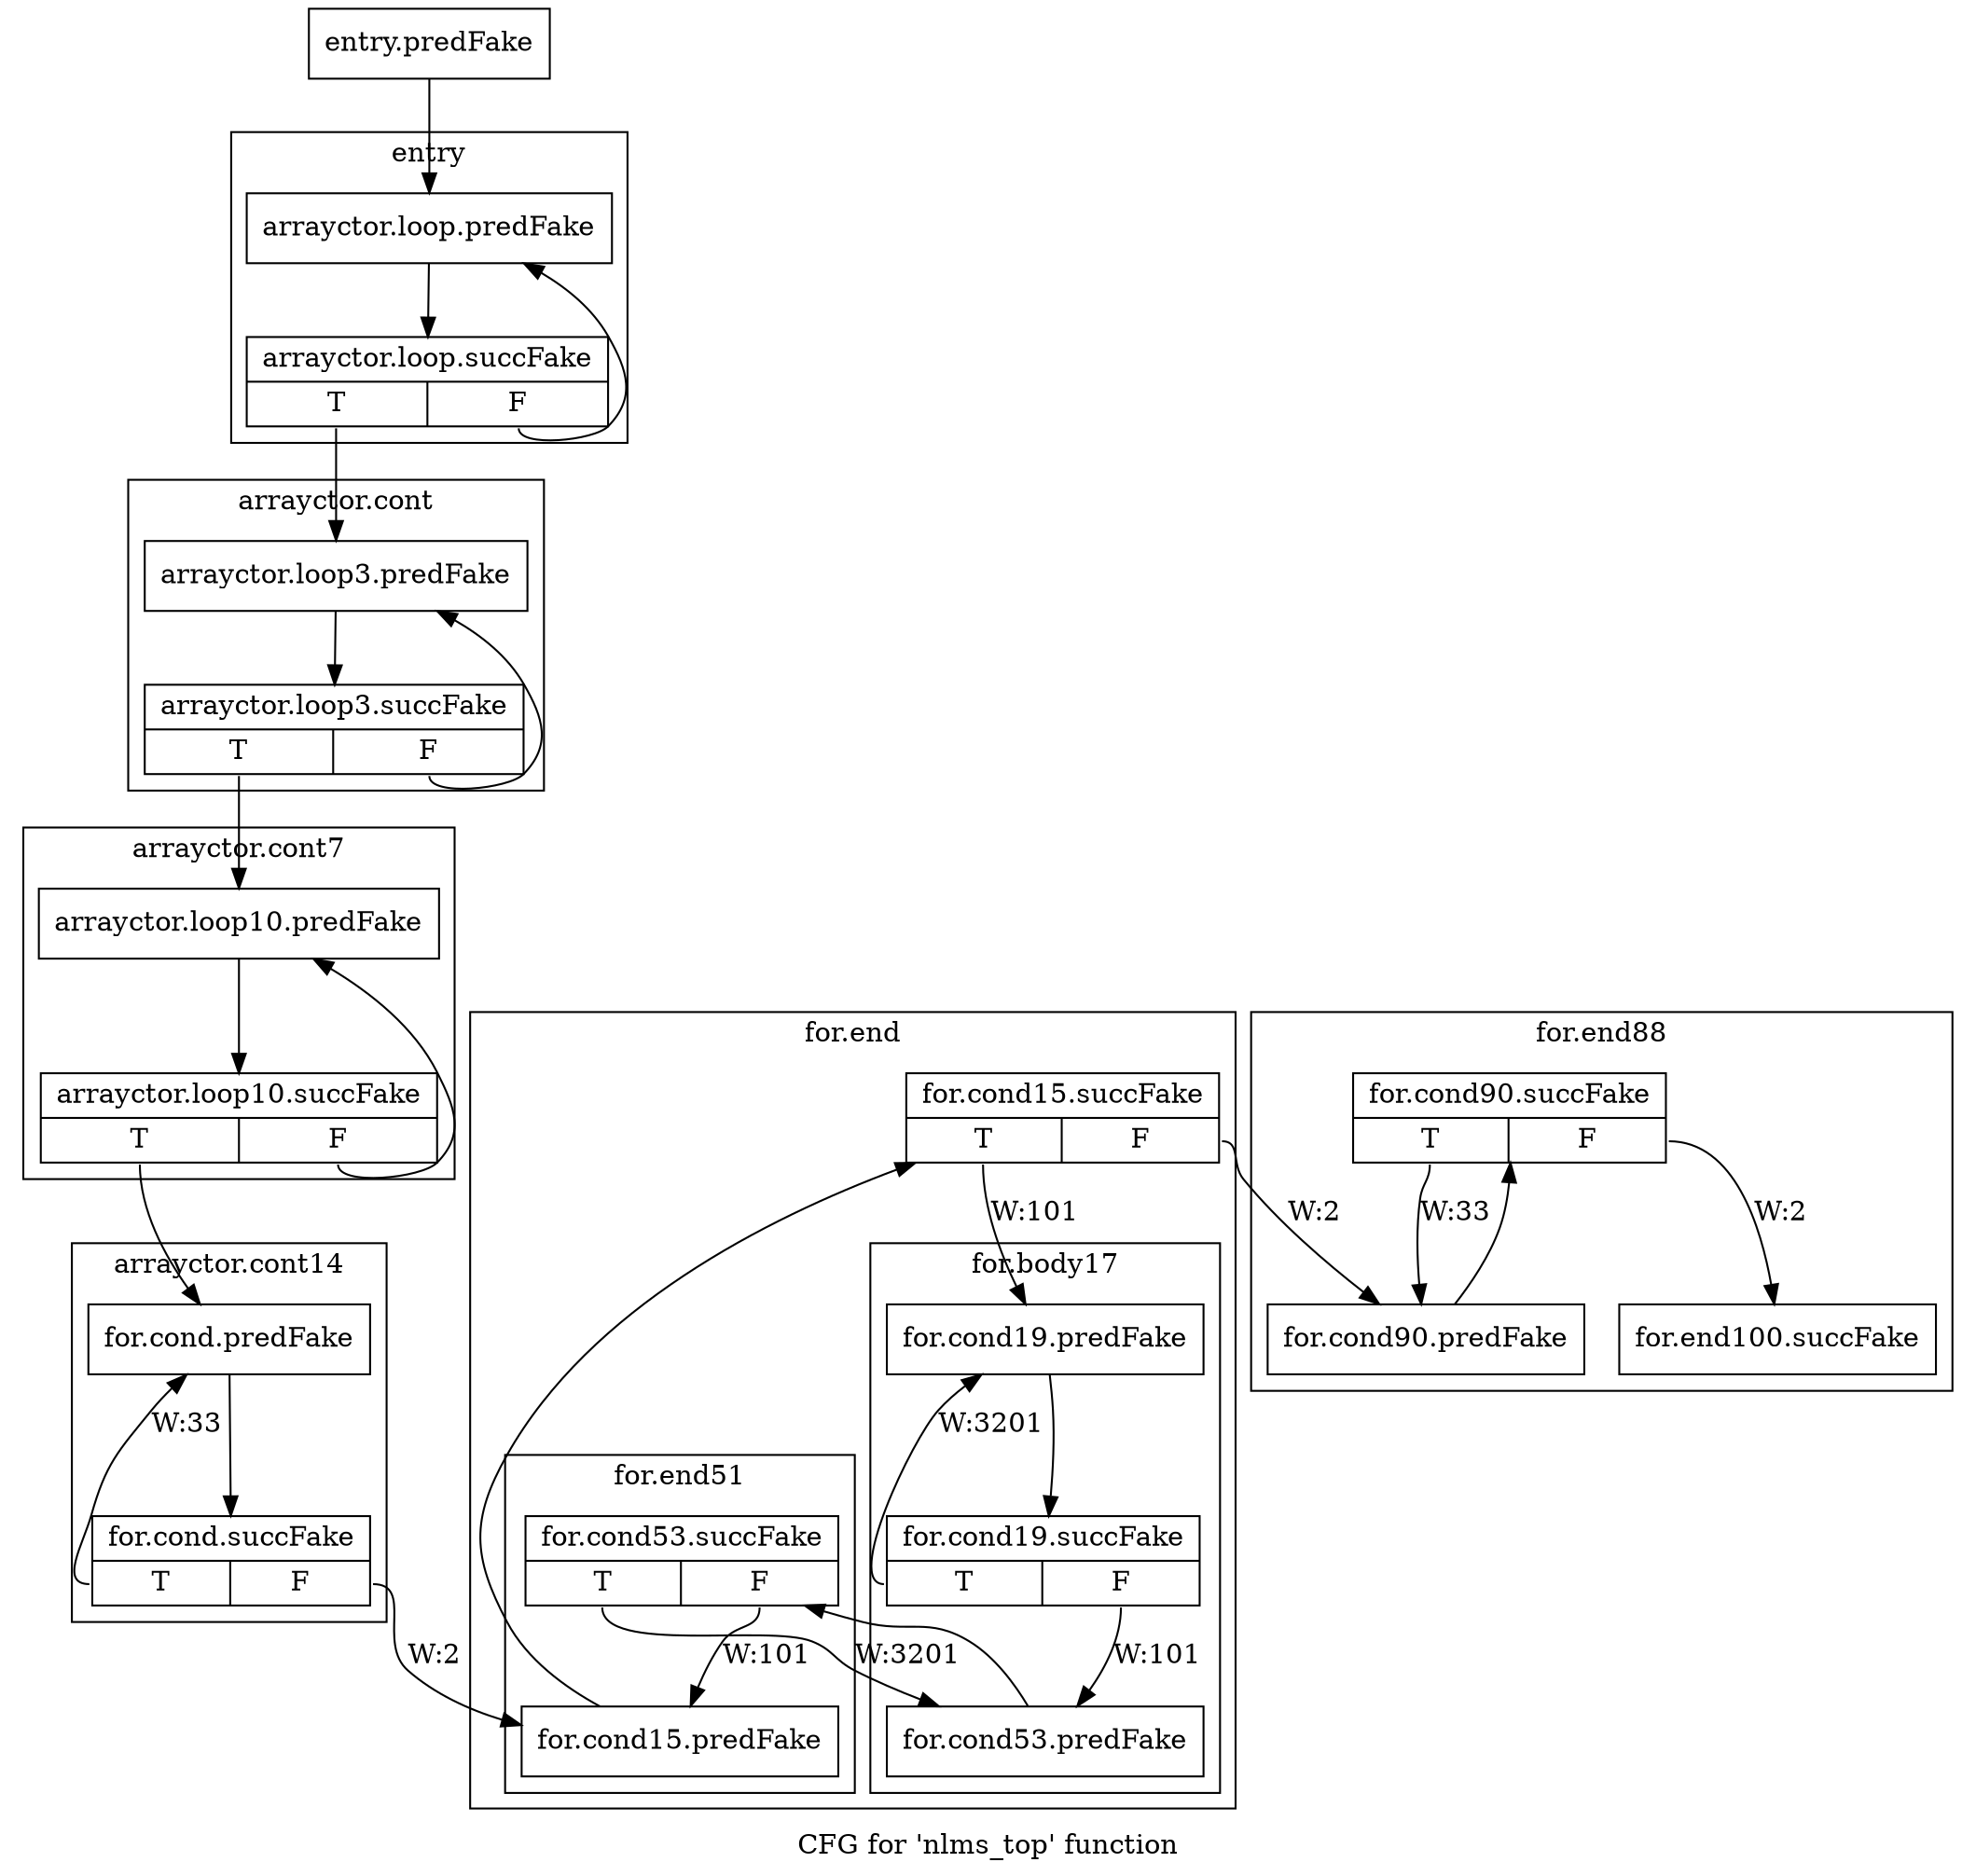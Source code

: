 digraph "CFG for 'nlms_top' function" {
	label="CFG for 'nlms_top' function";

	Node0x3c73f20 [shape=record,filename="",linenumber="",label="{entry.predFake}"];
	Node0x3c73f20 -> Node0x3c75f50[ callList="" memoryops="" filename="../../../top.cpp" execusionnum="1"];
	Node0x3ea5260 [shape=record,filename="../../../top.cpp",linenumber="55",label="{for.end100.succFake}"];
subgraph cluster_0 {
	label="for.end88";
	tripcount="32";
	invocationtime="2";

	Node0x3c76630 [shape=record,filename="../../../top.cpp",linenumber="51",label="{for.cond90.predFake}"];
	Node0x3c76630 -> Node0x3ea5150[ callList="" memoryops="" filename="../../../top.cpp" execusionnum="33"];
	Node0x3ea5150 [shape=record,filename="../../../top.cpp",linenumber="51",label="{for.cond90.succFake|{<s0>T|<s1>F}}"];
	Node0x3ea5150:s0 -> Node0x3c76630[label="W:33" callList="" memoryops="" filename="../../../top.cpp" execusionnum="32"];
	Node0x3ea5150:s1 -> Node0x3ea5260[label="W:2" callList="" memoryops="" filename="../../../top.cpp" execusionnum="1"];
}
subgraph cluster_1 {
	label="for.end";
	tripcount="100";
	invocationtime="2";

subgraph cluster_1_0 {
	label="for.body17";
	tripcount="3200";
	invocationtime="101";

	Node0x3c76310 [shape=record,filename="../../../top.cpp",linenumber="37",label="{for.cond19.predFake}"];
	Node0x3c76310 -> Node0x3ea4dd0[ callList="" memoryops="" filename="../../../top.cpp" execusionnum="3300"];
	Node0x3ea4dd0 [shape=record,filename="../../../top.cpp",linenumber="37",label="{for.cond19.succFake|{<s0>T|<s1>F}}"];
	Node0x3ea4dd0:s0 -> Node0x3c76310[label="W:3201" callList="" memoryops="" filename="../../../top.cpp" execusionnum="3200"];
	Node0x3ea4dd0:s1 -> Node0x3c76450[label="W:101" callList="" memoryops="" filename="../../../top.cpp" execusionnum="100"];
}
subgraph cluster_1_1 {
	label="for.end51";
	tripcount="3200";
	invocationtime="101";

	Node0x3c76450 [shape=record,filename="../../../top.cpp",linenumber="47",label="{for.cond53.predFake}"];
	Node0x3c76450 -> Node0x3ea4f90[ callList="" memoryops="" filename="../../../top.cpp" execusionnum="3300"];
	Node0x3ea4f90 [shape=record,filename="../../../top.cpp",linenumber="47",label="{for.cond53.succFake|{<s0>T|<s1>F}}"];
	Node0x3ea4f90:s0 -> Node0x3c76450[label="W:3201" callList="" memoryops="" filename="../../../top.cpp" execusionnum="3200"];
	Node0x3ea4f90:s1 -> Node0x3c76270[label="W:101" callList="" memoryops="" filename="../../../top.cpp" execusionnum="100"];
}
	Node0x3c76270 [shape=record,filename="../../../top.cpp",linenumber="35",label="{for.cond15.predFake}"];
	Node0x3c76270 -> Node0x3ea4c70[ callList="" memoryops="" filename="../../../top.cpp" execusionnum="101"];
	Node0x3ea4c70 [shape=record,filename="../../../top.cpp",linenumber="35",label="{for.cond15.succFake|{<s0>T|<s1>F}}"];
	Node0x3ea4c70:s0 -> Node0x3c76310[label="W:101" callList="" memoryops="" filename="../../../top.cpp" execusionnum="100"];
	Node0x3ea4c70:s1 -> Node0x3c76630[label="W:2" callList="" memoryops="" filename="../../../top.cpp" execusionnum="1"];
}
subgraph cluster_2 {
	label="arrayctor.cont14";
	tripcount="32";
	invocationtime="1";

	Node0x3c76130 [shape=record,filename="../../../top.cpp",linenumber="32",label="{for.cond.predFake}"];
	Node0x3c76130 -> Node0x3ea4b10[ callList="" memoryops="" filename="../../../top.cpp" execusionnum="33"];
	Node0x3ea4b10 [shape=record,filename="../../../top.cpp",linenumber="32",label="{for.cond.succFake|{<s0>T|<s1>F}}"];
	Node0x3ea4b10:s0 -> Node0x3c76130[label="W:33" callList="" memoryops="" filename="../../../top.cpp" execusionnum="32"];
	Node0x3ea4b10:s1 -> Node0x3c76270[label="W:2" callList="" memoryops="" filename="../../../top.cpp" execusionnum="1"];
}
subgraph cluster_3 {
	label="arrayctor.cont7";
	tripcount="0";
	invocationtime="1";

	Node0x3c76090 [shape=record,filename="../../../top.cpp",linenumber="29",label="{arrayctor.loop10.predFake}"];
	Node0x3c76090 -> Node0x3ea4980[ callList="" memoryops="" filename="../../../top.cpp" execusionnum="0"];
	Node0x3ea4980 [shape=record,filename="../../../top.cpp",linenumber="29",label="{arrayctor.loop10.succFake|{<s0>T|<s1>F}}"];
	Node0x3ea4980:s0 -> Node0x3c76130[ callList="" memoryops="" filename="../../../top.cpp" execusionnum="33"];
	Node0x3ea4980:s1 -> Node0x3c76090;
}
subgraph cluster_4 {
	label="arrayctor.cont";
	tripcount="0";
	invocationtime="1";

	Node0x3c75ff0 [shape=record,filename="../../../top.cpp",linenumber="28",label="{arrayctor.loop3.predFake}"];
	Node0x3c75ff0 -> Node0x3ea22a0[ callList="" memoryops="" filename="../../../top.cpp" execusionnum="0"];
	Node0x3ea22a0 [shape=record,filename="../../../top.cpp",linenumber="28",label="{arrayctor.loop3.succFake|{<s0>T|<s1>F}}"];
	Node0x3ea22a0:s0 -> Node0x3c76090[ callList="" memoryops="" filename="../../../top.cpp" execusionnum="0"];
	Node0x3ea22a0:s1 -> Node0x3c75ff0;
}
subgraph cluster_5 {
	label="entry";
	tripcount="0";
	invocationtime="1";

	Node0x3c75f50 [shape=record,filename="../../../top.cpp",linenumber="27",label="{arrayctor.loop.predFake}"];
	Node0x3c75f50 -> Node0x3ea1f70[ callList="" memoryops="" filename="../../../top.cpp" execusionnum="0"];
	Node0x3ea1f70 [shape=record,filename="../../../top.cpp",linenumber="27",label="{arrayctor.loop.succFake|{<s0>T|<s1>F}}"];
	Node0x3ea1f70:s0 -> Node0x3c75ff0[ callList="" memoryops="" filename="../../../top.cpp" execusionnum="0"];
	Node0x3ea1f70:s1 -> Node0x3c75f50;
}
}
